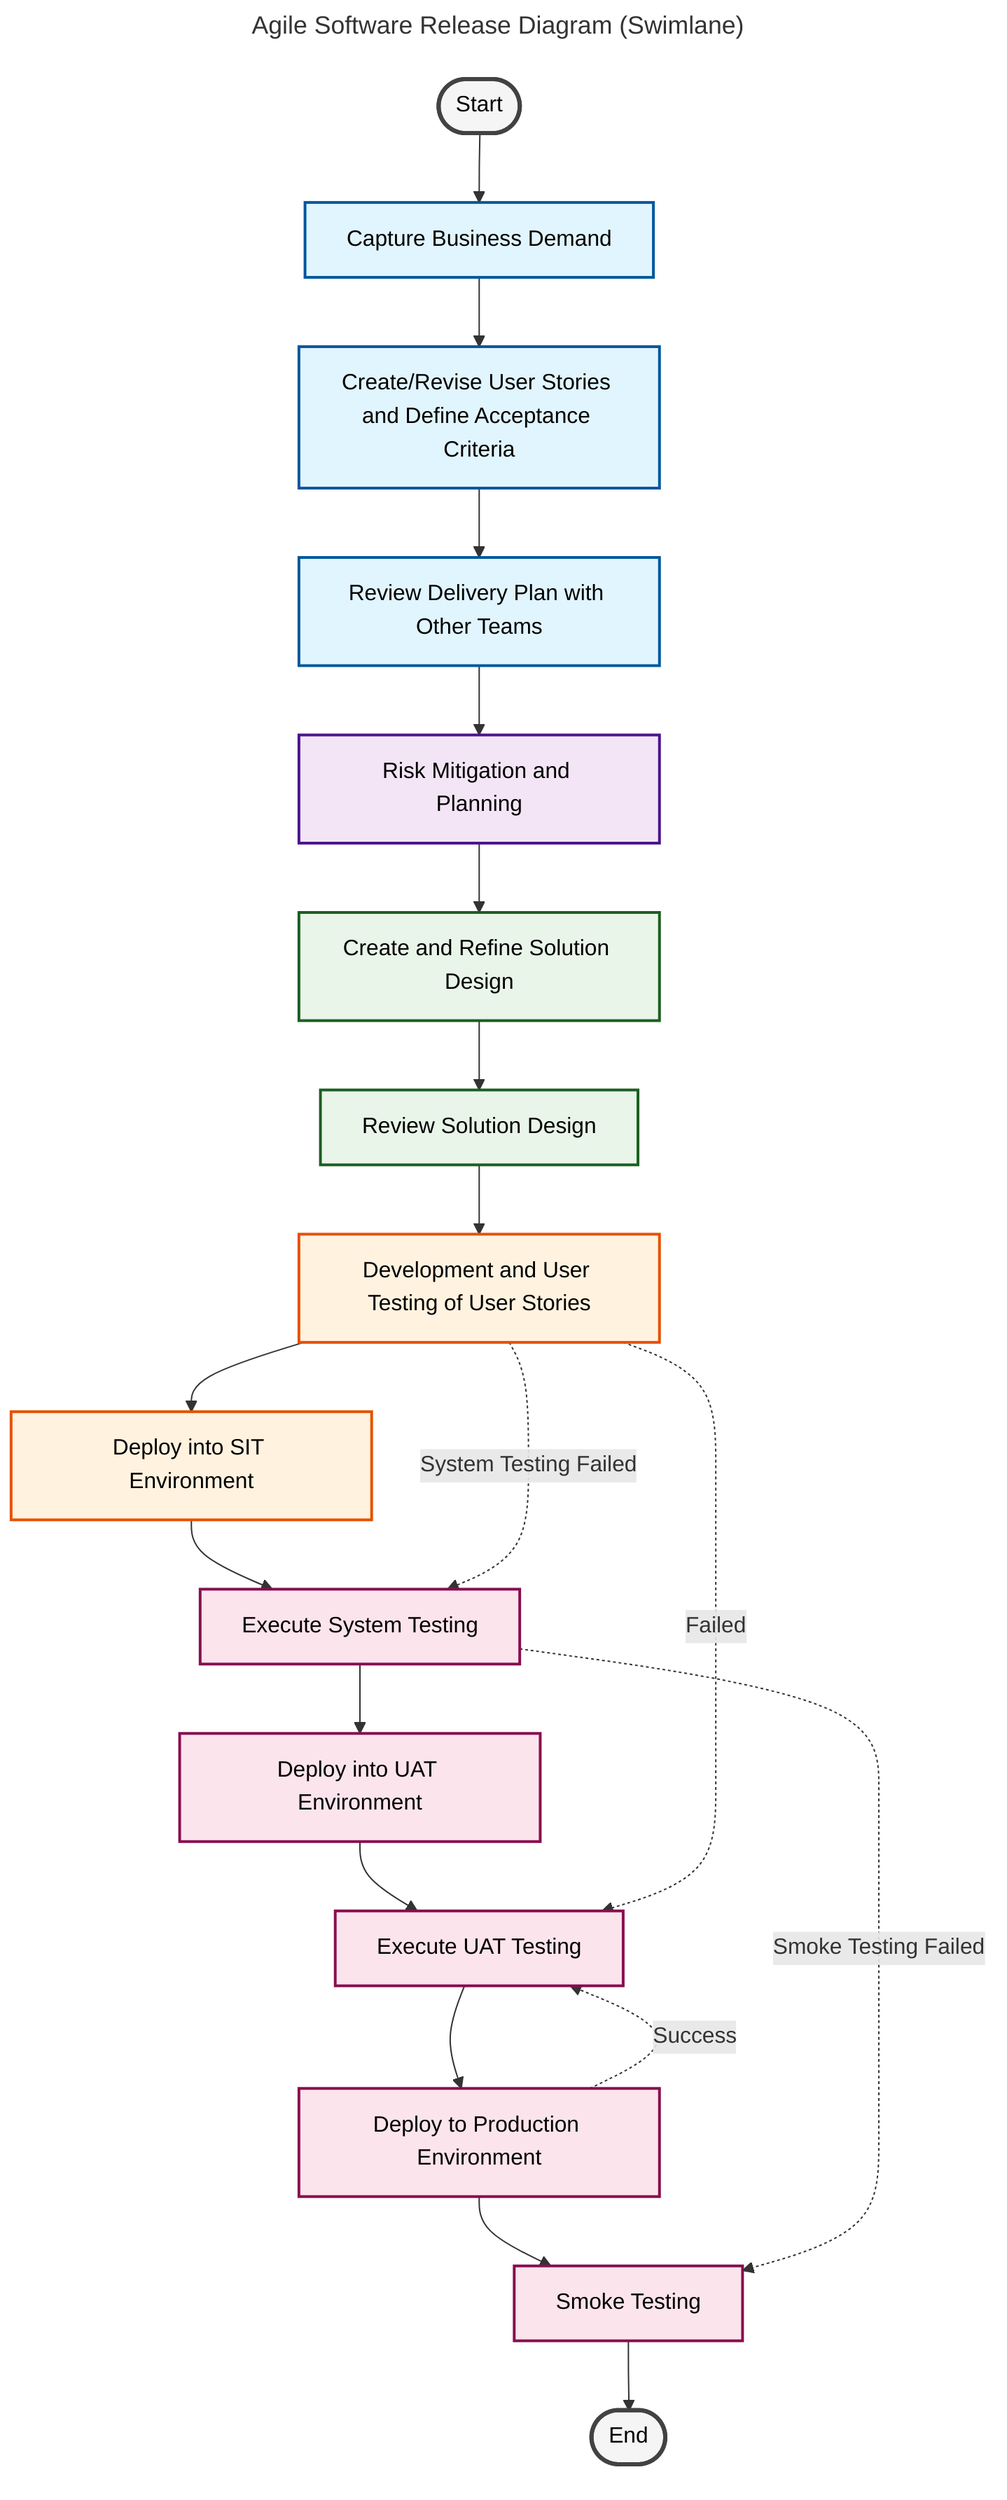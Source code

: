 ---
title: Agile Software Release Diagram (Swimlane)
---
flowchart TD
    Start([Start])
    
    %% Product Owner Activities
    CaptureBusinessDemand[Capture Business Demand]
    CreateUserStories[Create/Revise User Stories and Define Acceptance Criteria]
    ReviewDeliveryPlan[Review Delivery Plan with Other Teams]
    
    %% Scrum Master Activities
    RiskMitigation[Risk Mitigation and Planning]
    
    %% Solution Architect Activities
    CreateSolutionDesign[Create and Refine Solution Design]
    ReviewSolutionDesign[Review Solution Design]
    
    %% Development Team Activities
    DevelopmentTesting[Development and User Testing of User Stories]
    DeployToSIT[Deploy into SIT Environment]
    
    %% QA Team Activities
    ExecuteSystemTesting[Execute System Testing]
    DeployToUAT[Deploy into UAT Environment]
    ExecuteUATTesting[Execute UAT Testing]
    DeployToProduction[Deploy to Production Environment]
    SmokeTesting[Smoke Testing]
    
    End([End])
    
    %% Flow connections
    Start --> CaptureBusinessDemand
    CaptureBusinessDemand --> CreateUserStories
    CreateUserStories --> ReviewDeliveryPlan
    ReviewDeliveryPlan --> RiskMitigation
    RiskMitigation --> CreateSolutionDesign
    CreateSolutionDesign --> ReviewSolutionDesign
    ReviewSolutionDesign --> DevelopmentTesting
    DevelopmentTesting --> DeployToSIT
    DeployToSIT --> ExecuteSystemTesting
    ExecuteSystemTesting --> DeployToUAT
    DeployToUAT --> ExecuteUATTesting
    ExecuteUATTesting --> DeployToProduction
    DeployToProduction --> SmokeTesting
    SmokeTesting --> End
    
    %% Feedback loops and error paths
    DevelopmentTesting -.->|Failed| ExecuteUATTesting
    DevelopmentTesting -.->|System Testing Failed| ExecuteSystemTesting
    ExecuteSystemTesting -.->|Smoke Testing Failed| SmokeTesting
    DeployToProduction -.->|Success| ExecuteUATTesting
    
    %% Swimlane styling with high contrast text
    classDef productOwner fill:#e1f5fe,stroke:#01579b,stroke-width:2px,color:#000000
    classDef scrumMaster fill:#f3e5f5,stroke:#4a148c,stroke-width:2px,color:#000000
    classDef architect fill:#e8f5e8,stroke:#1b5e20,stroke-width:2px,color:#000000
    classDef devTeam fill:#fff3e0,stroke:#e65100,stroke-width:2px,color:#000000
    classDef qaTeam fill:#fce4ec,stroke:#880e4f,stroke-width:2px,color:#000000
    classDef startEnd fill:#f5f5f5,stroke:#424242,stroke-width:3px,color:#000000
    
    %% Apply styles to nodes
    class CaptureBusinessDemand,CreateUserStories,ReviewDeliveryPlan productOwner
    class RiskMitigation scrumMaster
    class CreateSolutionDesign,ReviewSolutionDesign architect
    class DevelopmentTesting,DeployToSIT devTeam
    class ExecuteSystemTesting,DeployToUAT,ExecuteUATTesting,DeployToProduction,SmokeTesting qaTeam
    class Start,End startEnd